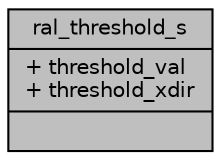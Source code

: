 digraph "ral_threshold_s"
{
 // LATEX_PDF_SIZE
  edge [fontname="Helvetica",fontsize="10",labelfontname="Helvetica",labelfontsize="10"];
  node [fontname="Helvetica",fontsize="10",shape=record];
  Node1 [label="{ral_threshold_s\n|+ threshold_val\l+ threshold_xdir\l|}",height=0.2,width=0.4,color="black", fillcolor="grey75", style="filled", fontcolor="black",tooltip=" "];
}
